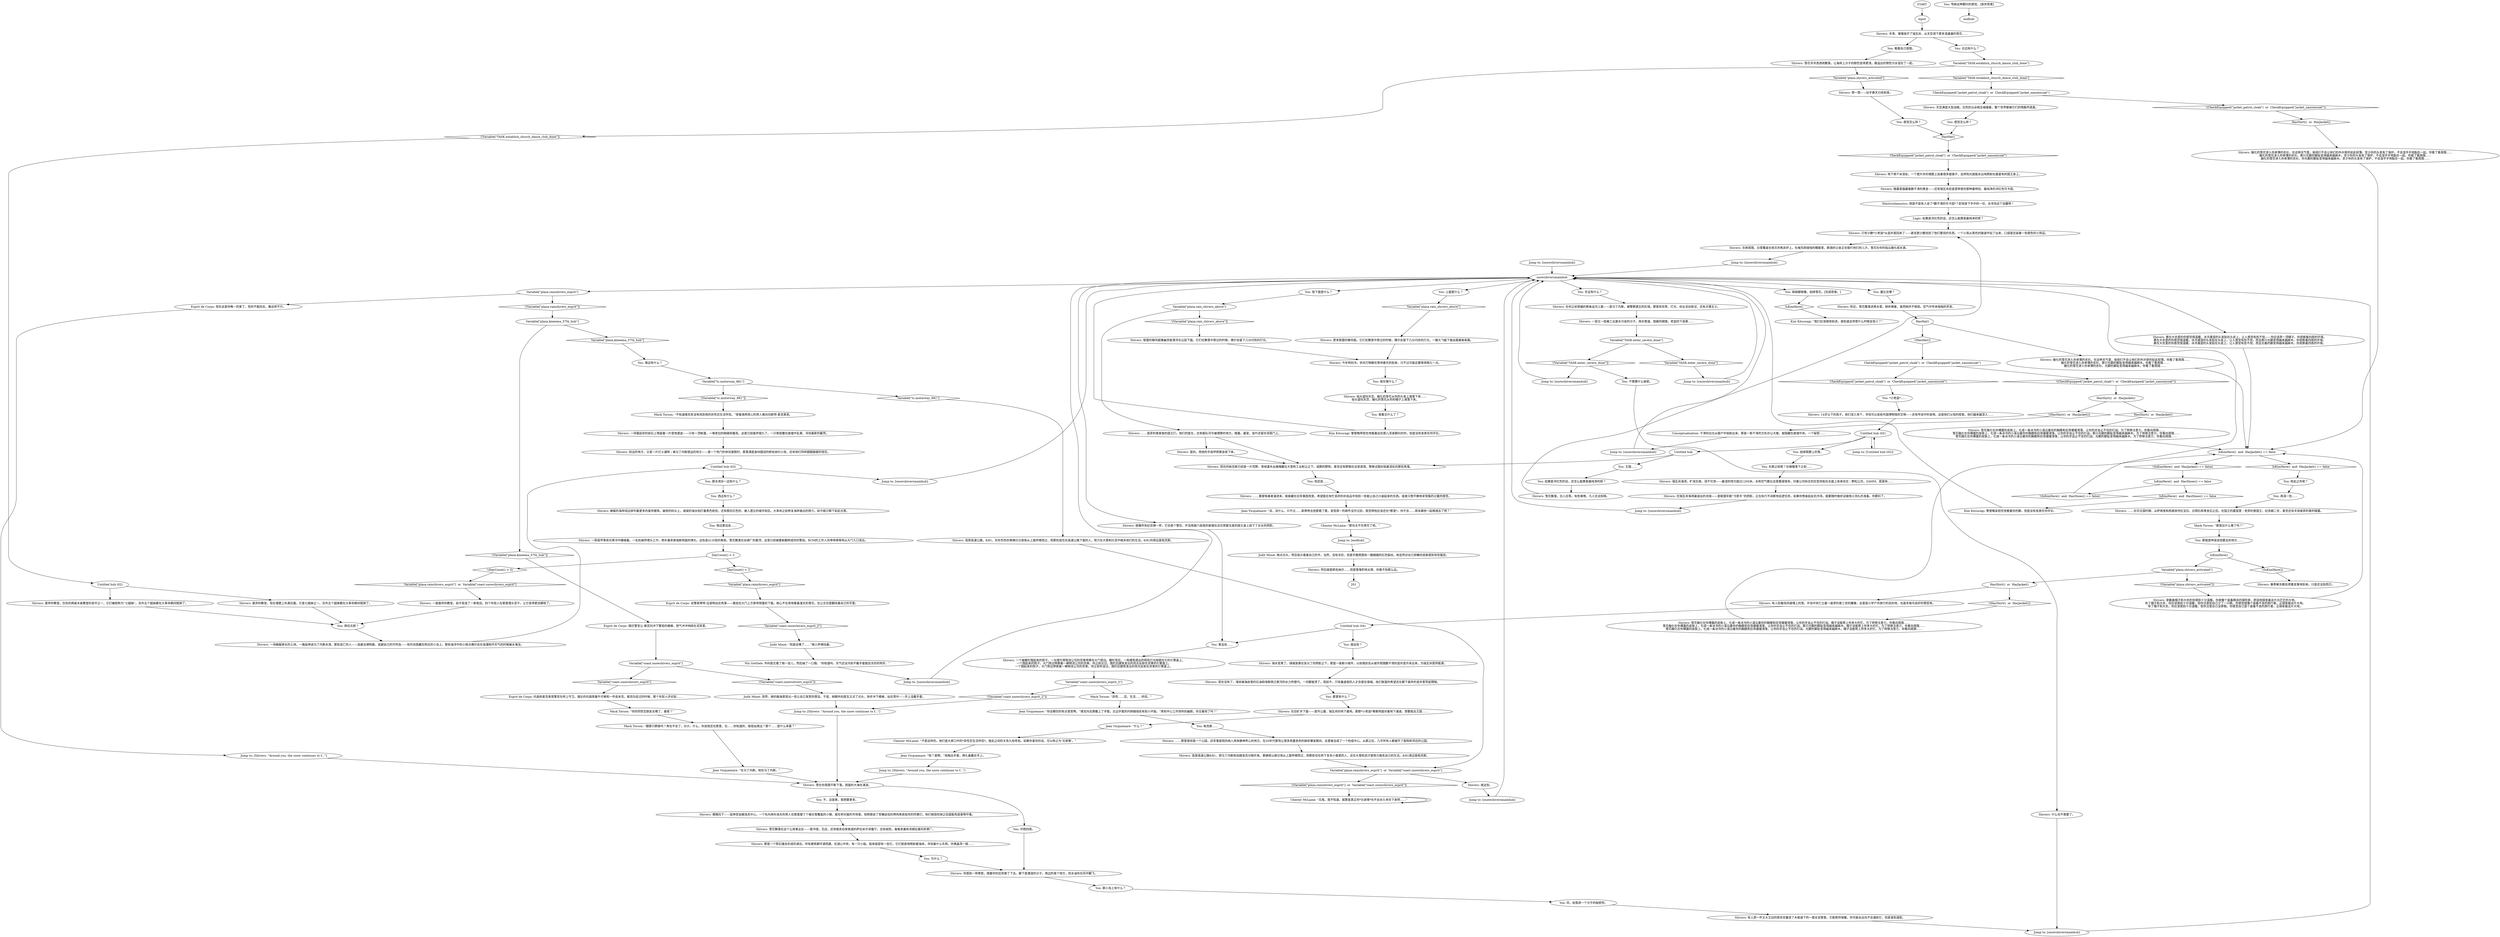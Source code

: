 # COAST ORB / snow shivers
# If it snows when you cross the desolate beach, Shivers tells you a little about Revachol.
# ==================================================
digraph G {
	  0 [label="START"];
	  1 [label="input"];
	  2 [label="Shivers: 你感到一阵寒意，顺着你的后背窜了下去。脚下是潮湿的沙子。南边的某个地方，防水油布在风中翻飞。"];
	  3 [label="Shivers: 有人把一件又大又旧的厚夹克塞进了木板道下的一根水泥管里。它能帮你保暖。你可能永远也不会遇到它，但是谁知道呢。"];
	  4 [label="You: 东边有什么？"];
	  5 [label="Shivers: 雪花融化在你裸露的皮肤上，化成一条冰冷的小溪沿着你的胸膛和后背缓缓滑落，让你的牙齿止不住的打战。帽子没能帮上你多大的忙。为了转移注意力，你看向周围……\n雪花融化在你裸露的皮肤上，化成一条冰冷的小溪沿着你的胸膛和后背缓缓滑落，让你的牙齿止不住的打战。那只光脚的脚趾变得越来越麻木。帽子没能帮上你多大的忙。为了转移注意力，你看向周围……\n雪花融化在你裸露的皮肤上，化成一条冰冷的小溪沿着你的胸膛和后背缓缓滑落，让你的牙齿止不住的打战。光脚的脚趾变得越来越麻木。帽子没能帮上你多大的忙。为了转移注意力，你看向周围……"];
	  6 [label="Esprit de Corps: 托森和麦克莱恩警官在桥上守卫。强壮的托森穿着牛仔裤和一件皮夹克。维克玛走过的时候，那个年轻人评论到……"];
	  7 [label="Shivers: 雪花飘落在这个公用事业区——图书馆，花店，还有贩卖自家美酒的萨拉米尔泽餐厅。还有妓院，毒贩老巢和泽姆拉基的拆車厂。"];
	  8 [label="Shivers: 一块蜿蜒狭长的土地，一路延伸进马丁内斯水湾。那些逃亡的人——逃避法律制裁，逃避自己的可怜虫——有时会隐藏在附近的小岛上。那些海洋中的小斑点偶尔会在涨潮和坏天气的时候被水淹没。"];
	  9 [label="Jump to: [snowshiversmainhub]"];
	  10 [label="HasShirt()  or  HasJacket()"];
	  11 [label="HasShirt()  or  HasJacket()", shape=diamond];
	  12 [label="!(HasShirt()  or  HasJacket())", shape=diamond];
	  13 [label="Shivers: 在你之前穿越的那条运河上面——是马丁内斯，被警察遗忘的区域。那里有欢笑、灯光、创业活动尝试、还有犬儒主义。"];
	  14 [label="Jean Vicquemare: “你这模仿的有点意思啊。”维克玛总算戴上了手套。左边手套的内侧缝线处有些小开裂。“男权中心工作场所的幽默。你见着他了吗？”"];
	  15 [label="Shivers: 楼梯向下——延伸至加姆洛克中心。一个名叫库科洛夫的男人在那里摆了个被白雪覆盖的小摊，就在桥对面的市场里。他把感染了苍蝇幼虫的烤肉串卖给你的同事们，他们相信吃掉之后就能免疫食物中毒。"];
	  16 [label="Shivers: 那是一个陨石撞击形成的湖泊，所有建筑都环湖而建。在湖心中央，有一只小船。船体底部有一些灯。它们直直地照射着海床，寻找着什么东西，仿佛晶须一般……"];
	  17 [label="Shivers: 废弃的教堂。仅存的两座木条教堂的其中之一，它们被统称为“七姐妹”。另外五个姐妹都在大革命期间毁掉了。"];
	  18 [label="Untitled hub (03)"];
	  19 [label="You: 感觉怎么样？"];
	  20 [label="You: 那里有什么？"];
	  21 [label="You: 跺跺脚取暖，拍掉雪花。[完成思维。]"];
	  22 [label="Shivers: 冬季，慢慢放开了瑞瓦肖，从天空洒下更多湿漉漉的雪花……"];
	  23 [label="You: 我看见什么了？"];
	  24 [label="IsKimHere()  and  HasJacket() == false"];
	  25 [label="IsKimHere()  and  HasJacket() == false", shape=diamond];
	  26 [label="!(IsKimHere()  and  HasJacket() == false)", shape=diamond];
	  27 [label="Shivers: 蜿蜒的海岸线边排列着更多的废弃建筑。破损的码头上，咸咸的海水拍打着黑色桩柱。还有那灰红色的、被人遗忘的城市街区。大革命之前修复海岸做出的努力，如今就只剩下如此光景。"];
	  28 [label="Esprit de Corps: 巡警茱蒂特·迈诺特站在角落——悬挂在大门上方狭窄雨篷的下面。她心不在焉地看着漫天的雪花，在公文包里翻找着自己的手套。"];
	  29 [label="Judit Minot: “到底去哪了……”她小声嘀咕着。"];
	  30 [label="Nix Gottlieb: 外科医生看了她一会儿，然后抽了一口烟。“你知道吗，天气还没冷到不戴手套就会冻伤的地步。”"];
	  31 [label="Untitled hub (02)"];
	  32 [label="Shivers: 在旧矿井下面——是市公墓，瑞瓦肖的地下墓地。那群*小老鼠*勇敢地面对着地下通道，想要抵达王国……"];
	  33 [label="Kim Kitsuragi: “我们应该继续前进。谁知道这场雪什么时候会变小？”"];
	  34 [label="snowshiversmainhub"];
	  35 [label="Jump to: [snowshiversmainhub]"];
	  36 [label="Electrochemistry: 刚是不是有人说了*数不清的可卡因*？赶快放下手中的一切，去寻找这个宝藏吧！"];
	  37 [label="Jump to: [snowshiversmainhub]"];
	  38 [label="You: 更远处……"];
	  39 [label="Variable[\"tc.motorway_881\"]"];
	  40 [label="Variable[\"tc.motorway_881\"]", shape=diamond];
	  41 [label="!(Variable[\"tc.motorway_881\"])", shape=diamond];
	  42 [label="Jump to: [Shivers: \"Around you, the snow continues to f...\"]"];
	  43 [label="You: 露比在哪？"];
	  44 [label="Variable[\"plaza.kineema_57th_hub\"]"];
	  45 [label="Variable[\"plaza.kineema_57th_hub\"]", shape=diamond];
	  46 [label="!(Variable[\"plaza.kineema_57th_hub\"])", shape=diamond];
	  47 [label="Shivers: 春季解冻期会郑重其事地到来。只是还没到而已。"];
	  48 [label="You: 就这些？"];
	  49 [label="Jump to: [snowshiversmainhub]"];
	  50 [label="Shivers: 一个被栅栏围起来的院子。一台德尔塔物流公司的货車停靠在大门旁边。栅栏背后，一栋建筑透出的明亮灯光映照在它的引擎盖上。\n一个围起来的院子。大门旁边停靠着一辆物流公司的货車。你之前见过。围栏后建筑发出的亮光反射在货車的引擎盖上。\n一个围起来的院子。大门旁边停靠着一辆物流公司的货車。你之前听说过。围栏后建筑发出的亮光反射在货車的引擎盖上。"];
	  51 [label="Jump to: [snowshiversmainhub]"];
	  52 [label="Shivers: 废弃的教堂，现在墙壁上布满白霜。它是七姐妹之一。另外五个姐妹都在大革命期间毁掉了。"];
	  53 [label="You: 那水湾另一边有什么？"];
	  54 [label="You: 我在做什么？"];
	  55 [label="Shivers: 雪花飘落，无人应答。有些事情，凡人无法知晓。"];
	  56 [label="Shivers: ……重度吸毒者溜进来，偷偷藏在旧军事医院里，希望能在匆忙丢弃的补给品中找到一些能让自己兴奋起来的东西。或者只想平静地享受服药过量的感觉。"];
	  57 [label="Shivers: 一排装甲車库在寒冷中蜷缩着。一名机械师埋头工作，修补着库普瑞斯侧面的弹孔。这些是41分局的車库。雪花飘落在丝绸厂的屋顶，这里已经被重新翻修成你的警局。RCM的工作人员哆哆嗦嗦地从大门入口进出。"];
	  58 [label="Esprit de Corps: 随迁警官让·维克玛冲下警局的楼梯，怒气冲冲地踩在泥浆里。"];
	  59 [label="You: 再往北呢？"];
	  60 [label="You: 看看自己周围。"];
	  61 [label="Shivers: 想一想——似乎春天已经到来。"];
	  62 [label="Shivers: 更多联盟的静风舰。它们在飘雪中穿过的时候，偶尔会留下几分闪烁的灯光。一艘大飞艇下面运载着板条箱。"];
	  63 [label="Shivers: 在她周围，白雪覆盖在熄灭的焦炭炉上。在被风雨侵蚀的棚屋里，醉酒的父亲正在殴打他们的儿子。雪花在你的指尖融化成水滴。"];
	  64 [label="Variable[\"coast.snowshivers_esprit\"]"];
	  65 [label="Variable[\"coast.snowshivers_esprit\"]", shape=diamond];
	  66 [label="!(Variable[\"coast.snowshivers_esprit\"])", shape=diamond];
	  67 [label="You: 但还是……"];
	  68 [label="Shivers: 抬头望向天空，融化的雪花从你的头发上滴落下来……\n抬头望向天空，融化的雪花从你的帽子上滴落下来。"];
	  69 [label="Shivers: 融化的雪花渗入你单薄的衣衫。在这种天气里，祖母们不会让他们的外孙穿的如此轻薄。至少你的头发有了保护，不会湿乎乎地黏在一起。你看了看周围……\n融化的雪花渗入你单薄的衣衫。那只光脚的脚趾变得越来越麻木。至少你的头发有了保护，不会湿乎乎地黏在一起。你看了看周围……\n融化的雪花渗入你单薄的衣衫。你光脚的脚趾变得越来越麻木。至少你的头发有了保护，不会湿乎乎地黏在一起。你看了看周围……"];
	  70 [label="Kim Kitsuragi: 警督略呆担忧地看着你的脚，但是没有发表任何评论。"];
	  71 [label="Untitled hub (02)"];
	  72 [label="Shivers: ……在宗主国时期，从萨弗里和西奥掠夺红宝石、白铜石和青金石之后。在国王的墓室里：老菲利普国王，纪尧姆二世，甚至还有丰饶者菲利普的陵墓。"];
	  73 [label="You: 不，这是家。我想要更多。"];
	  74 [label="Shivers: 14岁以下的孩子。他们深入地下，寻找可以卖给外国博物馆的文物——还有传说中的圣物。这是他们父母的授意。他们越来越深入……"];
	  75 [label="Shivers: ……那里曾经是一个公园，旧军事医院的病人用来静神养心的地方。在20年代那场让很多孩童丧命的麻疹爆发期间，这里被当成了一个检疫中心。从那之后，几乎所有人都避开了医院和邻近的公园。"];
	  76 [label="Mack Torson: “你的同性恋朋友去哪了，基佬？”"];
	  77 [label="DayCount() < 3"];
	  78 [label="DayCount() < 3", shape=diamond];
	  79 [label="!(DayCount() < 3)", shape=diamond];
	  80 [label="Shivers: 瑞瓦肖海湾，旷阔无垠，深不可测——最深的地方超过1200米。水和空气都比这里要咸很多。印着公司标志的巨型货船在水面上来来往往：野松公司，ZAMM，莫里林……"];
	  81 [label="Shivers: 在瑞瓦肖海湾最遥远的流域——是联盟军舰“弓箭手”的阴影，正在执行不间断地巡逻任务，如果你想奋起反抗市场，就要随时做好迎接炮火洗礼的准备。你颤抖了。"];
	  82 [label="You: 为什么？"];
	  83 [label="Shivers: 现在没有了。煤炭被海床里的石油和埃斯佩兰斯河的水力所替代。一切都崩溃了。现如今，只有最虚弱的人才会留在煤城。他们致富的希望还在脚下废弃的竖井里苟延残喘。"];
	  84 [label="You: 我下面是什么？"];
	  85 [label="You: 拍掉肩膀上的雪。"];
	  86 [label="Shivers: 高架高速公路，8/81，形形色色的車辆日日夜夜从上面呼啸而过，而那些居住在高速公路下面的人，努力在大雪和烂泥中维系他们的生活。8/81的南边是帕克斯。"];
	  87 [label="Jean Vicquemare: “哈？是啊。”他掏出手套，挣扎着戴在手上。"];
	  88 [label="Jean Vicquemare: “在马丁内斯。他在马丁内斯。”"];
	  89 [label="Shivers: 雪在你周围不断下落。西面的大海在涌浪。"];
	  90 [label="Shivers: 较远的地方，又是一片灯火通明；离马丁内斯很远的地方——是一个热门的休闲渡假村，那里满是身材圆润的欧佐纳尔小孩，还有他们同样圆圆鼓鼓的钱包。"];
	  91 [label="You: 环顾四周。"];
	  92 [label="Shivers: 附近。雪花飘落进黑水里。她祈祷着，虽然她并不相信。空气中传来嗡嗡的声音。"];
	  93 [label="Jump to: [snowshiversmainhub]"];
	  94 [label="You: 上面是什么？"];
	  95 [label="You: 王国……"];
	  96 [label="Logic: 如果是洋红色的话，还怎么能算是最纯净的呢？"];
	  97 [label="Jump to: [Shivers: \"Around you, the snow continues to f...\"]"];
	  98 [label="Shivers: 雪花洋洋洒洒地飘落，让海岸上沙子的颜色变得更浅，跟溢出的锈色污水混在了一起。"];
	  99 [label="You: 感觉怎么样？"];
	  100 [label="IsKimHere()  and  HasShoes() == false"];
	  101 [label="IsKimHere()  and  HasShoes() == false", shape=diamond];
	  102 [label="!(IsKimHere()  and  HasShoes() == false)", shape=diamond];
	  103 [label="Chester McLaine: “不是这样的。他们是大家口中的*异性恋生活伴侣*。彼此之间的关系久经考验。如果你喜欢的话，可以称之为‘兄弟情'。”"];
	  104 [label="Chester McLaine: “那也太不负责任了吧。”"];
	  105 [label="Untitled hub (04)"];
	  106 [label="Variable[\"TASK.enter_cavern_done\"]"];
	  107 [label="Variable[\"TASK.enter_cavern_done\"]", shape=diamond];
	  108 [label="!(Variable[\"TASK.enter_cavern_done\"])", shape=diamond];
	  109 [label="You: 不需要什么秘密。"];
	  110 [label="Jump to: [snowshiversmainhub]"];
	  111 [label="CheckEquipped(\"jacket_patrol_cloak\")  or  CheckEquipped(\"jacket_nansencoat\")"];
	  112 [label="CheckEquipped(\"jacket_patrol_cloak\")  or  CheckEquipped(\"jacket_nansencoat\")", shape=diamond];
	  113 [label="!(CheckEquipped(\"jacket_patrol_cloak\")  or  CheckEquipped(\"jacket_nansencoat\"))", shape=diamond];
	  114 [label="Shivers: 联盟的静风舰像幽灵般漂浮在云层下面。它们在飘雪中穿过的时候，偶尔会留下几分闪烁的灯光。"];
	  115 [label="Shivers: 陵墓里蕴藏着数不清的黄金——还有瑞瓦肖前皇室钟爱的那种最特别、最纯净的洋红色可卡因。"];
	  116 [label="Variable[\"TASK.establish_church_dance_club_done\"]"];
	  117 [label="Variable[\"TASK.establish_church_dance_club_done\"]", shape=diamond];
	  118 [label="!(Variable[\"TASK.establish_church_dance_club_done\"])", shape=diamond];
	  119 [label="Shivers: 什么也不需要了。"];
	  120 [label="You: 甩掉这种颤抖的感觉。[放弃思维]"];
	  121 [label="You: 北边有什么？"];
	  122 [label="Shivers: 就像所有纪念碑一样，它也是个警告。环岛南面六层高的废墟在这位挥霍无度的国王身上投下了长长的阴影。"];
	  123 [label="Shivers: 海水变黑了。煤城笼罩在圣马丁的阴影之下，那是一座新兴城市，以前煤炭会从城市周围数不清的竖井里开采出来，为瑞瓦肖提供能源。"];
	  124 [label="You: 再深一些……"];
	  125 [label="Untitled hub"];
	  126 [label="Jean Vicquemare: “什么？”"];
	  127 [label="Mack Torson: “跟那只野兽吗？再也不会了，伙计。什么，你说他还在那里，在……你知道的，枢纽站南边？那个……是什么来着？”"];
	  128 [label="Jump to: [endhub]"];
	  129 [label="endhub"];
	  130 [label="Judit Minot: 她点点头，然后低头看着自己的手。当然，没有冻伤，但是手腕周围有一圈细细的红色裂纹。她显然对自己娇嫩的皮肤感到有些尴尬。"];
	  131 [label="Jump to: [snowshiversmainhub]"];
	  132 [label="You: 那小岛上有什么？"];
	  133 [label="Jump to: [snowshiversmainhub]"];
	  134 [label="Shivers: 今年特别冷。世间万物都在等待春天的到来，只不过可能还要等得再久一点。"];
	  135 [label="Shivers: 穿戴着帽子和大衣的你感到十分温暖。你就像个装备精良的探险家，舒适地探查着这片白茫茫的大地。\n有了帽子和大衣，你应该感到十分温暖，但你注意到自己少了一只鞋。你感觉就像个装备不良的旅行者，正探索着这片大地。\n有了帽子和大衣，你应该感到十分温暖，但你注意自己没穿鞋。你感觉自己是个装备不良的旅行者，正探索着这片大地。"];
	  136 [label="Shivers: 地下两千米深处，一个提升井的墙壁上挂着很多面镜子，这样阳光就能永远地照射在最富有的国王身上。"];
	  137 [label="Mack Torson: “那里出什么事了吗？”"];
	  138 [label="You: 帕克斯……"];
	  139 [label="Variable[\"plaza.rainshivers_esprit\"]  or  Variable[\"coast.snowshivers_esprit\"]"];
	  140 [label="Variable[\"plaza.rainshivers_esprit\"]  or  Variable[\"coast.snowshivers_esprit\"]", shape=diamond];
	  141 [label="!(Variable[\"plaza.rainshivers_esprit\"]  or  Variable[\"coast.snowshivers_esprit\"])", shape=diamond];
	  142 [label="Shivers: 就这些。"];
	  143 [label="HasHat()"];
	  144 [label="HasHat()", shape=diamond];
	  145 [label="!(HasHat())", shape=diamond];
	  146 [label="Shivers: 融化的雪花渗入你单薄的衣衫。在这种天气里，祖母们不会让他们的外孙穿的如此轻薄。你看了看周围……\n融化的雪花渗入你单薄的衣衫。那只光脚的脚趾变得越来越麻木。你看了看周围……\n融化的雪花渗入你单薄的衣衫。光脚的脚趾变得越来越麻木。你看了看周围……"];
	  147 [label="Shivers: 雪花融化在你裸露的皮肤上，化成一条冰冷的小溪沿着你的胸膛和后背缓缓滑落，让你的牙齿止不住的打战。为了转移注意力，你看向周围……\n雪花融化在你裸露的皮肤上，化成一条冰冷的小溪沿着你的胸膛和后背缓缓滑落，让你的牙齿止不住的打战。那只光脚的脚趾变得越来越麻木。为了转移注意力，你看向周围……\n雪花融化在你裸露的皮肤上，化成一条冰冷的小溪沿着你的胸膛和后背缓缓滑落，让你的牙齿止不住的打战。光脚的脚趾变得越来越麻木。为了转移注意力，你看向周围……"];
	  148 [label="Conceptualization: 干净的白光从窗户中投射出来，那是一栋干净的方形办公大楼，就隐藏在废墟中央。一个秘密……"];
	  149 [label="Variable[\"coast.snowshivers_esprit_2\"]"];
	  150 [label="Variable[\"coast.snowshivers_esprit_2\"]", shape=diamond];
	  151 [label="!(Variable[\"coast.snowshivers_esprit_2\"])", shape=diamond];
	  152 [label="Mack Torson: “异性……恋。生活……伴侣。”"];
	  153 [label="Jump to: [Shivers: \"Around you, the snow continues to f...\"]"];
	  154 [label="Chester McLaine: “见鬼，我不知道。就算是真正的*兄弟情*也不会永久幸存下来吧……”"];
	  155 [label="Shivers: 一块锯齿状的岩石上残留着一片营地遗迹——只有一顶帐篷，一堆老旧的碗碟和餐具。这里已经废弃很久了。一只寄居蟹在废墟中乱窜，寻找着新的躯壳。"];
	  156 [label="You: 风，给我讲一个沙子的秘密吧。"];
	  157 [label="Jump to: [snowshiversmainhub]"];
	  158 [label="You: 南边有什么？"];
	  159 [label="Variable[\"plaza.rainshivers_esprit\"]"];
	  160 [label="Variable[\"plaza.rainshivers_esprit\"]", shape=diamond];
	  161 [label="!(Variable[\"plaza.rainshivers_esprit\"])", shape=diamond];
	  162 [label="Esprit de Corps: 现在这是你唯一的家了。但你不能回去，像这样不行。"];
	  163 [label="Judit Minot: 突然，她的脑海里冒出一些让自己发笑的想法。于是，她朝外科医生又点了点头，快步冲下楼梯，站在雪中——手上没戴手套。"];
	  164 [label="Shivers: 然后就是欧佐纳尔……但是雪堆积地太厚。你看不到那么远。"];
	  165 [label="You: 西边有什么？"];
	  166 [label="Shivers: 裹在大衣里的你感觉很温暖，冰冷潮湿的头发贴在头皮上，让人感觉有些不悦——你应该弄一顶帽子。你观察着四周的环境。\n裹在大衣里的你感觉很温暖，冰冷潮湿的头发贴在头皮上，让人感觉有些不悦，而且那只光脚变得越来越麻木。你观察着四周的环境。\n裹在大衣里的你感觉很温暖，冰冷潮湿的头发贴在头皮上，让人感觉有些不悦，而且光着的脚变得越来越麻木。你观察着四周的环境。"];
	  167 [label="You: *小老鼠*……"];
	  168 [label="Shivers: 现在的帕克斯已经是一片荒野。常绿灌木丛被掩藏在大雪和工业粉尘之下。成群的野狗，甚至还有野狼在这里游荡。警察试图封锁最深处的那些角落。"];
	  169 [label="Shivers: 高架高速公路8/81，把马丁内斯和加姆洛克分隔开来。車辆夜以继日地从上面呼啸而过，而那些住在桥下复杂小巷里的人，还在大雪和泥泞里努力维系自己的生活。8/81南边是帕克斯。"];
	  170 [label="Mack Torson: “不知道维克有没有找到他的异性恋生活伴侣。”穿着渔网背心的男人看向切斯特·麦克莱恩。"];
	  171 [label="Shivers: 一座废弃的教堂，如今变成了一家夜店。四个年轻人在那里埋头苦干，让它变得更加硬核了。"];
	  172 [label="CheckEquipped(\"jacket_patrol_cloak\")  or  CheckEquipped(\"jacket_nansencoat\")"];
	  173 [label="CheckEquipped(\"jacket_patrol_cloak\")  or  CheckEquipped(\"jacket_nansencoat\")", shape=diamond];
	  174 [label="!(CheckEquipped(\"jacket_patrol_cloak\")  or  CheckEquipped(\"jacket_nansencoat\"))", shape=diamond];
	  175 [label="Shivers: 天空满是大型战舰。白色的云朵相互碰撞着，整个世界都被它们的残骸所遮盖。"];
	  176 [label="Kim Kitsuragi: 警督略带担忧地看着站在那儿浑身颤抖的你，但是没有发表任何评论。"];
	  177 [label="You: 除此之外呢？"];
	  178 [label="You: 南边更远处……"];
	  179 [label="Jean Vicquemare: “没，没什么。只不过……茱蒂特去他那看了看，发现周一的邮件没开过封。我觉得他应该还在*那里*。你不会……周末跟他一起喝酒去了吧？”"];
	  180 [label="You: 那就是坤诺说他要去的地方……"];
	  181 [label="Shivers: 是的。用他的手指甲把黄金抠下来。"];
	  182 [label="IsKimHere()"];
	  183 [label="IsKimHere()", shape=diamond];
	  184 [label="!(IsKimHere())", shape=diamond];
	  185 [label="Variable[\"plaza.shivers_activated\"]"];
	  186 [label="Variable[\"plaza.shivers_activated\"]", shape=diamond];
	  187 [label="!(Variable[\"plaza.shivers_activated\"])", shape=diamond];
	  188 [label="HasShirt()  or  HasJacket()"];
	  189 [label="HasShirt()  or  HasJacket()", shape=diamond];
	  190 [label="!(HasShirt()  or  HasJacket())", shape=diamond];
	  191 [label="Shivers: 有人刮着挡风玻璃上的雪。环岛中央伫立着一座菲利普三世的雕像，这里是小学户外旅行的目的地，也是冬候鸟良好的栖息地。"];
	  192 [label="Shivers: 一层又一层被工业废水污染的沙子。雨水管道。隐蔽的碉堡。老鼠四下逃窜……"];
	  193 [label="Variable[\"plaza.rain_shivers_above\"]"];
	  194 [label="Variable[\"plaza.rain_shivers_above\"]", shape=diamond];
	  195 [label="!(Variable[\"plaza.rain_shivers_above\"])", shape=diamond];
	  196 [label="Shivers: ……是菲利普家族的国王们，他们的医生，还有舰队司令被埋葬的地方。陵墓，墓室，金叶还留在双扇门上。"];
	  197 [label="You: 如果是洋红色的话，还怎么能算是最纯净的呢？"];
	  198 [label="Jump to: [Untitled hub (02)]"];
	  199 [label="Shivers: 只有少数*小老鼠*从竖井里回来了——甚至更少数找到了他们要找的东西。一个小孩从黑色的隧道中钻了出来，口袋里还装着一些银色的小饰品。"];
	  200 [label="You: 在那之前呢？在帷幔落下之前……"];
	  0 -> 1
	  1 -> 22
	  2 -> 132
	  3 -> 110
	  4 -> 13
	  5 -> 24
	  6 -> 76
	  7 -> 16
	  8 -> 18
	  9 -> 34
	  10 -> 11
	  10 -> 12
	  11 -> 147
	  12 -> 148
	  13 -> 192
	  14 -> 138
	  15 -> 7
	  16 -> 82
	  17 -> 59
	  18 -> 53
	  18 -> 133
	  19 -> 144
	  20 -> 32
	  21 -> 183
	  22 -> 121
	  22 -> 60
	  23 -> 176
	  24 -> 25
	  24 -> 26
	  25 -> 177
	  26 -> 100
	  27 -> 178
	  28 -> 150
	  29 -> 30
	  30 -> 131
	  31 -> 17
	  31 -> 52
	  32 -> 126
	  34 -> 4
	  34 -> 166
	  34 -> 43
	  34 -> 84
	  34 -> 21
	  34 -> 122
	  34 -> 94
	  34 -> 159
	  35 -> 34
	  36 -> 96
	  37 -> 34
	  38 -> 50
	  39 -> 40
	  39 -> 41
	  40 -> 86
	  41 -> 170
	  42 -> 89
	  43 -> 92
	  44 -> 45
	  44 -> 46
	  45 -> 158
	  46 -> 58
	  48 -> 123
	  49 -> 34
	  50 -> 149
	  51 -> 34
	  52 -> 59
	  53 -> 165
	  54 -> 68
	  55 -> 199
	  56 -> 179
	  57 -> 77
	  58 -> 64
	  59 -> 8
	  60 -> 98
	  61 -> 19
	  62 -> 134
	  63 -> 37
	  64 -> 65
	  64 -> 66
	  65 -> 6
	  66 -> 163
	  67 -> 56
	  68 -> 23
	  69 -> 24
	  70 -> 34
	  71 -> 85
	  71 -> 125
	  71 -> 198
	  72 -> 137
	  73 -> 15
	  74 -> 71
	  75 -> 169
	  76 -> 127
	  77 -> 78
	  77 -> 79
	  78 -> 160
	  79 -> 140
	  80 -> 81
	  81 -> 9
	  82 -> 2
	  83 -> 20
	  84 -> 193
	  85 -> 200
	  86 -> 139
	  87 -> 153
	  88 -> 89
	  89 -> 73
	  89 -> 91
	  90 -> 18
	  91 -> 2
	  92 -> 143
	  93 -> 34
	  94 -> 194
	  95 -> 197
	  96 -> 199
	  97 -> 89
	  98 -> 186
	  99 -> 144
	  100 -> 101
	  100 -> 102
	  101 -> 70
	  102 -> 34
	  103 -> 87
	  104 -> 128
	  105 -> 48
	  105 -> 38
	  106 -> 107
	  106 -> 108
	  107 -> 49
	  108 -> 109
	  108 -> 157
	  109 -> 119
	  110 -> 34
	  111 -> 112
	  111 -> 113
	  112 -> 167
	  113 -> 10
	  114 -> 134
	  115 -> 36
	  116 -> 117
	  116 -> 118
	  117 -> 172
	  118 -> 31
	  119 -> 110
	  120 -> 129
	  121 -> 116
	  122 -> 38
	  123 -> 83
	  124 -> 72
	  125 -> 168
	  125 -> 95
	  126 -> 103
	  127 -> 88
	  128 -> 130
	  130 -> 164
	  131 -> 34
	  132 -> 156
	  133 -> 34
	  134 -> 54
	  135 -> 24
	  136 -> 115
	  137 -> 180
	  138 -> 75
	  139 -> 141
	  139 -> 142
	  140 -> 171
	  141 -> 154
	  142 -> 93
	  143 -> 145
	  143 -> 146
	  144 -> 173
	  145 -> 111
	  146 -> 24
	  147 -> 24
	  148 -> 51
	  149 -> 152
	  149 -> 151
	  150 -> 29
	  151 -> 42
	  152 -> 14
	  153 -> 89
	  154 -> 154
	  155 -> 90
	  156 -> 3
	  157 -> 34
	  158 -> 39
	  159 -> 161
	  159 -> 162
	  160 -> 28
	  161 -> 44
	  162 -> 97
	  163 -> 42
	  164 -> 201
	  165 -> 27
	  166 -> 24
	  167 -> 74
	  168 -> 67
	  169 -> 139
	  170 -> 155
	  171 -> 59
	  172 -> 174
	  172 -> 175
	  173 -> 136
	  174 -> 189
	  175 -> 99
	  176 -> 34
	  177 -> 124
	  178 -> 57
	  179 -> 104
	  180 -> 182
	  181 -> 168
	  182 -> 184
	  182 -> 185
	  183 -> 33
	  184 -> 47
	  185 -> 187
	  185 -> 188
	  186 -> 61
	  187 -> 135
	  188 -> 190
	  188 -> 191
	  189 -> 69
	  190 -> 5
	  191 -> 105
	  192 -> 106
	  193 -> 195
	  193 -> 196
	  194 -> 62
	  195 -> 114
	  196 -> 168
	  196 -> 181
	  197 -> 55
	  198 -> 71
	  199 -> 63
	  200 -> 80
}

